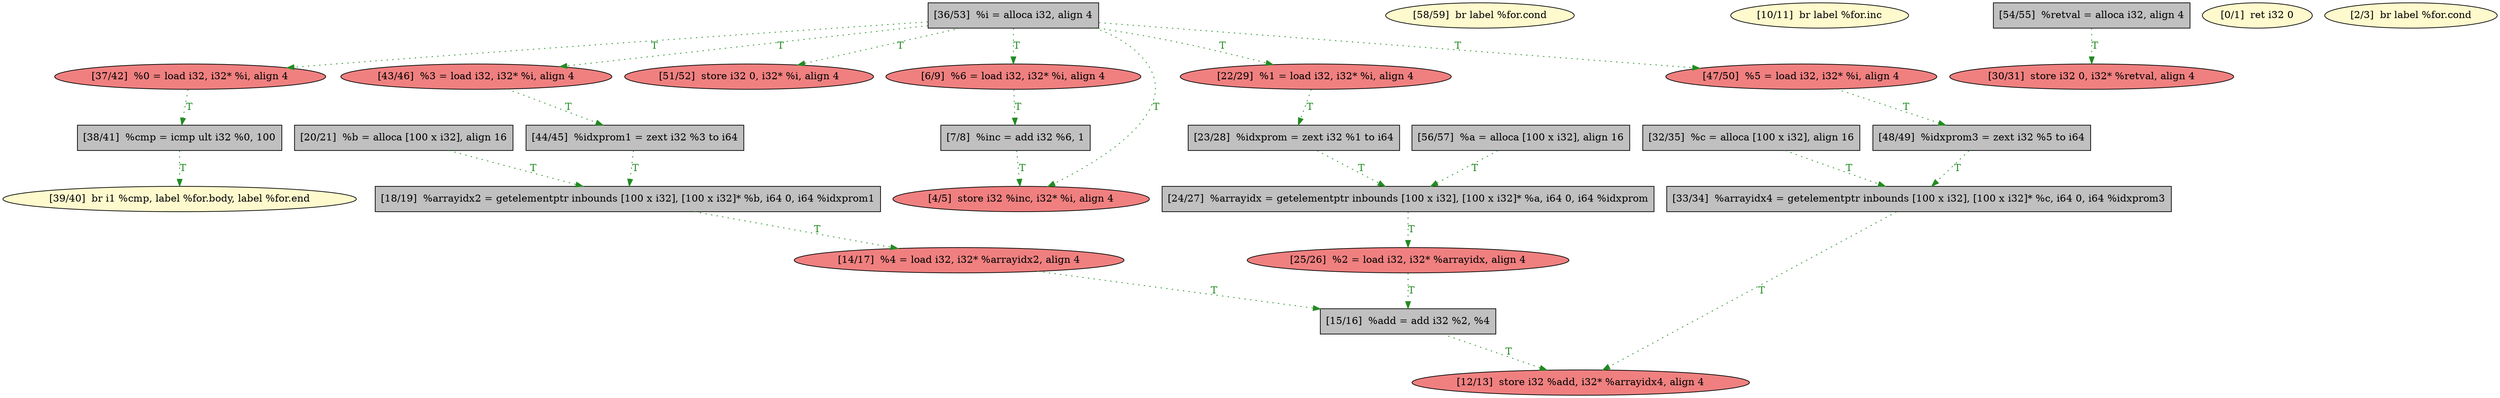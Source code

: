 
digraph G {


node58 [fillcolor=grey,label="[48/49]  %idxprom3 = zext i32 %5 to i64",shape=rectangle,style=filled ]
node57 [fillcolor=grey,label="[23/28]  %idxprom = zext i32 %1 to i64",shape=rectangle,style=filled ]
node56 [fillcolor=grey,label="[44/45]  %idxprom1 = zext i32 %3 to i64",shape=rectangle,style=filled ]
node59 [fillcolor=lightcoral,label="[25/26]  %2 = load i32, i32* %arrayidx, align 4",shape=ellipse,style=filled ]
node53 [fillcolor=lightcoral,label="[43/46]  %3 = load i32, i32* %i, align 4",shape=ellipse,style=filled ]
node52 [fillcolor=grey,label="[33/34]  %arrayidx4 = getelementptr inbounds [100 x i32], [100 x i32]* %c, i64 0, i64 %idxprom3",shape=rectangle,style=filled ]
node51 [fillcolor=grey,label="[38/41]  %cmp = icmp ult i32 %0, 100",shape=rectangle,style=filled ]
node48 [fillcolor=lightcoral,label="[47/50]  %5 = load i32, i32* %i, align 4",shape=ellipse,style=filled ]
node47 [fillcolor=lightcoral,label="[51/52]  store i32 0, i32* %i, align 4",shape=ellipse,style=filled ]
node55 [fillcolor=lemonchiffon,label="[39/40]  br i1 %cmp, label %for.body, label %for.end",shape=ellipse,style=filled ]
node46 [fillcolor=grey,label="[7/8]  %inc = add i32 %6, 1",shape=rectangle,style=filled ]
node49 [fillcolor=lemonchiffon,label="[58/59]  br label %for.cond",shape=ellipse,style=filled ]
node35 [fillcolor=lightcoral,label="[12/13]  store i32 %add, i32* %arrayidx4, align 4",shape=ellipse,style=filled ]
node45 [fillcolor=grey,label="[56/57]  %a = alloca [100 x i32], align 16",shape=rectangle,style=filled ]
node50 [fillcolor=lightcoral,label="[37/42]  %0 = load i32, i32* %i, align 4",shape=ellipse,style=filled ]
node34 [fillcolor=lemonchiffon,label="[10/11]  br label %for.inc",shape=ellipse,style=filled ]
node33 [fillcolor=lightcoral,label="[6/9]  %6 = load i32, i32* %i, align 4",shape=ellipse,style=filled ]
node54 [fillcolor=grey,label="[15/16]  %add = add i32 %2, %4",shape=rectangle,style=filled ]
node40 [fillcolor=lightcoral,label="[30/31]  store i32 0, i32* %retval, align 4",shape=ellipse,style=filled ]
node32 [fillcolor=lightcoral,label="[4/5]  store i32 %inc, i32* %i, align 4",shape=ellipse,style=filled ]
node30 [fillcolor=lemonchiffon,label="[0/1]  ret i32 0",shape=ellipse,style=filled ]
node38 [fillcolor=grey,label="[20/21]  %b = alloca [100 x i32], align 16",shape=rectangle,style=filled ]
node36 [fillcolor=lightcoral,label="[14/17]  %4 = load i32, i32* %arrayidx2, align 4",shape=ellipse,style=filled ]
node31 [fillcolor=lemonchiffon,label="[2/3]  br label %for.cond",shape=ellipse,style=filled ]
node39 [fillcolor=lightcoral,label="[22/29]  %1 = load i32, i32* %i, align 4",shape=ellipse,style=filled ]
node44 [fillcolor=grey,label="[24/27]  %arrayidx = getelementptr inbounds [100 x i32], [100 x i32]* %a, i64 0, i64 %idxprom",shape=rectangle,style=filled ]
node37 [fillcolor=grey,label="[18/19]  %arrayidx2 = getelementptr inbounds [100 x i32], [100 x i32]* %b, i64 0, i64 %idxprom1",shape=rectangle,style=filled ]
node41 [fillcolor=grey,label="[32/35]  %c = alloca [100 x i32], align 16",shape=rectangle,style=filled ]
node43 [fillcolor=grey,label="[54/55]  %retval = alloca i32, align 4",shape=rectangle,style=filled ]
node42 [fillcolor=grey,label="[36/53]  %i = alloca i32, align 4",shape=rectangle,style=filled ]

node39->node57 [style=dotted,color=forestgreen,label="T",fontcolor=forestgreen ]
node42->node47 [style=dotted,color=forestgreen,label="T",fontcolor=forestgreen ]
node42->node48 [style=dotted,color=forestgreen,label="T",fontcolor=forestgreen ]
node44->node59 [style=dotted,color=forestgreen,label="T",fontcolor=forestgreen ]
node38->node37 [style=dotted,color=forestgreen,label="T",fontcolor=forestgreen ]
node42->node33 [style=dotted,color=forestgreen,label="T",fontcolor=forestgreen ]
node58->node52 [style=dotted,color=forestgreen,label="T",fontcolor=forestgreen ]
node57->node44 [style=dotted,color=forestgreen,label="T",fontcolor=forestgreen ]
node41->node52 [style=dotted,color=forestgreen,label="T",fontcolor=forestgreen ]
node33->node46 [style=dotted,color=forestgreen,label="T",fontcolor=forestgreen ]
node52->node35 [style=dotted,color=forestgreen,label="T",fontcolor=forestgreen ]
node43->node40 [style=dotted,color=forestgreen,label="T",fontcolor=forestgreen ]
node45->node44 [style=dotted,color=forestgreen,label="T",fontcolor=forestgreen ]
node37->node36 [style=dotted,color=forestgreen,label="T",fontcolor=forestgreen ]
node42->node39 [style=dotted,color=forestgreen,label="T",fontcolor=forestgreen ]
node42->node53 [style=dotted,color=forestgreen,label="T",fontcolor=forestgreen ]
node36->node54 [style=dotted,color=forestgreen,label="T",fontcolor=forestgreen ]
node59->node54 [style=dotted,color=forestgreen,label="T",fontcolor=forestgreen ]
node42->node50 [style=dotted,color=forestgreen,label="T",fontcolor=forestgreen ]
node46->node32 [style=dotted,color=forestgreen,label="T",fontcolor=forestgreen ]
node56->node37 [style=dotted,color=forestgreen,label="T",fontcolor=forestgreen ]
node51->node55 [style=dotted,color=forestgreen,label="T",fontcolor=forestgreen ]
node42->node32 [style=dotted,color=forestgreen,label="T",fontcolor=forestgreen ]
node54->node35 [style=dotted,color=forestgreen,label="T",fontcolor=forestgreen ]
node48->node58 [style=dotted,color=forestgreen,label="T",fontcolor=forestgreen ]
node53->node56 [style=dotted,color=forestgreen,label="T",fontcolor=forestgreen ]
node50->node51 [style=dotted,color=forestgreen,label="T",fontcolor=forestgreen ]


}
